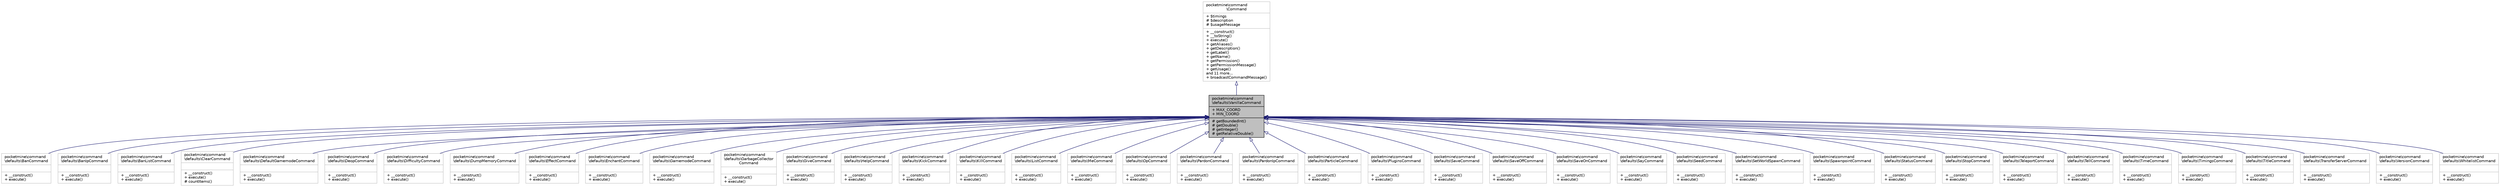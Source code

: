 digraph "pocketmine\command\defaults\VanillaCommand"
{
 // INTERACTIVE_SVG=YES
 // LATEX_PDF_SIZE
  edge [fontname="Helvetica",fontsize="10",labelfontname="Helvetica",labelfontsize="10"];
  node [fontname="Helvetica",fontsize="10",shape=record];
  Node1 [label="{pocketmine\\command\l\\defaults\\VanillaCommand\n|+ MAX_COORD\l+ MIN_COORD\l|# getBoundedInt()\l# getDouble()\l# getInteger()\l# getRelativeDouble()\l}",height=0.2,width=0.4,color="black", fillcolor="grey75", style="filled", fontcolor="black",tooltip=" "];
  Node2 -> Node1 [dir="back",color="midnightblue",fontsize="10",style="solid",arrowtail="onormal",fontname="Helvetica"];
  Node2 [label="{pocketmine\\command\l\\Command\n|+ $timings\l# $description\l# $usageMessage\l|+ __construct()\l+ __toString()\l+ execute()\l+ getAliases()\l+ getDescription()\l+ getLabel()\l+ getName()\l+ getPermission()\l+ getPermissionMessage()\l+ getUsage()\land 11 more...\l+ broadcastCommandMessage()\l}",height=0.2,width=0.4,color="grey75", fillcolor="white", style="filled",URL="$d6/df1/classpocketmine_1_1command_1_1_command.html",tooltip=" "];
  Node1 -> Node3 [dir="back",color="midnightblue",fontsize="10",style="solid",arrowtail="onormal",fontname="Helvetica"];
  Node3 [label="{pocketmine\\command\l\\defaults\\BanCommand\n||+ __construct()\l+ execute()\l}",height=0.2,width=0.4,color="grey75", fillcolor="white", style="filled",URL="$da/d23/classpocketmine_1_1command_1_1defaults_1_1_ban_command.html",tooltip=" "];
  Node1 -> Node4 [dir="back",color="midnightblue",fontsize="10",style="solid",arrowtail="onormal",fontname="Helvetica"];
  Node4 [label="{pocketmine\\command\l\\defaults\\BanIpCommand\n||+ __construct()\l+ execute()\l}",height=0.2,width=0.4,color="grey75", fillcolor="white", style="filled",URL="$d1/d73/classpocketmine_1_1command_1_1defaults_1_1_ban_ip_command.html",tooltip=" "];
  Node1 -> Node5 [dir="back",color="midnightblue",fontsize="10",style="solid",arrowtail="onormal",fontname="Helvetica"];
  Node5 [label="{pocketmine\\command\l\\defaults\\BanListCommand\n||+ __construct()\l+ execute()\l}",height=0.2,width=0.4,color="grey75", fillcolor="white", style="filled",URL="$d7/d21/classpocketmine_1_1command_1_1defaults_1_1_ban_list_command.html",tooltip=" "];
  Node1 -> Node6 [dir="back",color="midnightblue",fontsize="10",style="solid",arrowtail="onormal",fontname="Helvetica"];
  Node6 [label="{pocketmine\\command\l\\defaults\\ClearCommand\n||+ __construct()\l+ execute()\l# countItems()\l}",height=0.2,width=0.4,color="grey75", fillcolor="white", style="filled",URL="$da/d9c/classpocketmine_1_1command_1_1defaults_1_1_clear_command.html",tooltip=" "];
  Node1 -> Node7 [dir="back",color="midnightblue",fontsize="10",style="solid",arrowtail="onormal",fontname="Helvetica"];
  Node7 [label="{pocketmine\\command\l\\defaults\\DefaultGamemodeCommand\n||+ __construct()\l+ execute()\l}",height=0.2,width=0.4,color="grey75", fillcolor="white", style="filled",URL="$d5/d93/classpocketmine_1_1command_1_1defaults_1_1_default_gamemode_command.html",tooltip=" "];
  Node1 -> Node8 [dir="back",color="midnightblue",fontsize="10",style="solid",arrowtail="onormal",fontname="Helvetica"];
  Node8 [label="{pocketmine\\command\l\\defaults\\DeopCommand\n||+ __construct()\l+ execute()\l}",height=0.2,width=0.4,color="grey75", fillcolor="white", style="filled",URL="$dc/dd8/classpocketmine_1_1command_1_1defaults_1_1_deop_command.html",tooltip=" "];
  Node1 -> Node9 [dir="back",color="midnightblue",fontsize="10",style="solid",arrowtail="onormal",fontname="Helvetica"];
  Node9 [label="{pocketmine\\command\l\\defaults\\DifficultyCommand\n||+ __construct()\l+ execute()\l}",height=0.2,width=0.4,color="grey75", fillcolor="white", style="filled",URL="$d0/d74/classpocketmine_1_1command_1_1defaults_1_1_difficulty_command.html",tooltip=" "];
  Node1 -> Node10 [dir="back",color="midnightblue",fontsize="10",style="solid",arrowtail="onormal",fontname="Helvetica"];
  Node10 [label="{pocketmine\\command\l\\defaults\\DumpMemoryCommand\n||+ __construct()\l+ execute()\l}",height=0.2,width=0.4,color="grey75", fillcolor="white", style="filled",URL="$dc/d4c/classpocketmine_1_1command_1_1defaults_1_1_dump_memory_command.html",tooltip=" "];
  Node1 -> Node11 [dir="back",color="midnightblue",fontsize="10",style="solid",arrowtail="onormal",fontname="Helvetica"];
  Node11 [label="{pocketmine\\command\l\\defaults\\EffectCommand\n||+ __construct()\l+ execute()\l}",height=0.2,width=0.4,color="grey75", fillcolor="white", style="filled",URL="$d8/dc9/classpocketmine_1_1command_1_1defaults_1_1_effect_command.html",tooltip=" "];
  Node1 -> Node12 [dir="back",color="midnightblue",fontsize="10",style="solid",arrowtail="onormal",fontname="Helvetica"];
  Node12 [label="{pocketmine\\command\l\\defaults\\EnchantCommand\n||+ __construct()\l+ execute()\l}",height=0.2,width=0.4,color="grey75", fillcolor="white", style="filled",URL="$df/dd0/classpocketmine_1_1command_1_1defaults_1_1_enchant_command.html",tooltip=" "];
  Node1 -> Node13 [dir="back",color="midnightblue",fontsize="10",style="solid",arrowtail="onormal",fontname="Helvetica"];
  Node13 [label="{pocketmine\\command\l\\defaults\\GamemodeCommand\n||+ __construct()\l+ execute()\l}",height=0.2,width=0.4,color="grey75", fillcolor="white", style="filled",URL="$d7/de4/classpocketmine_1_1command_1_1defaults_1_1_gamemode_command.html",tooltip=" "];
  Node1 -> Node14 [dir="back",color="midnightblue",fontsize="10",style="solid",arrowtail="onormal",fontname="Helvetica"];
  Node14 [label="{pocketmine\\command\l\\defaults\\GarbageCollector\lCommand\n||+ __construct()\l+ execute()\l}",height=0.2,width=0.4,color="grey75", fillcolor="white", style="filled",URL="$dd/d1e/classpocketmine_1_1command_1_1defaults_1_1_garbage_collector_command.html",tooltip=" "];
  Node1 -> Node15 [dir="back",color="midnightblue",fontsize="10",style="solid",arrowtail="onormal",fontname="Helvetica"];
  Node15 [label="{pocketmine\\command\l\\defaults\\GiveCommand\n||+ __construct()\l+ execute()\l}",height=0.2,width=0.4,color="grey75", fillcolor="white", style="filled",URL="$d8/d3e/classpocketmine_1_1command_1_1defaults_1_1_give_command.html",tooltip=" "];
  Node1 -> Node16 [dir="back",color="midnightblue",fontsize="10",style="solid",arrowtail="onormal",fontname="Helvetica"];
  Node16 [label="{pocketmine\\command\l\\defaults\\HelpCommand\n||+ __construct()\l+ execute()\l}",height=0.2,width=0.4,color="grey75", fillcolor="white", style="filled",URL="$da/d3a/classpocketmine_1_1command_1_1defaults_1_1_help_command.html",tooltip=" "];
  Node1 -> Node17 [dir="back",color="midnightblue",fontsize="10",style="solid",arrowtail="onormal",fontname="Helvetica"];
  Node17 [label="{pocketmine\\command\l\\defaults\\KickCommand\n||+ __construct()\l+ execute()\l}",height=0.2,width=0.4,color="grey75", fillcolor="white", style="filled",URL="$d7/dce/classpocketmine_1_1command_1_1defaults_1_1_kick_command.html",tooltip=" "];
  Node1 -> Node18 [dir="back",color="midnightblue",fontsize="10",style="solid",arrowtail="onormal",fontname="Helvetica"];
  Node18 [label="{pocketmine\\command\l\\defaults\\KillCommand\n||+ __construct()\l+ execute()\l}",height=0.2,width=0.4,color="grey75", fillcolor="white", style="filled",URL="$dc/d6e/classpocketmine_1_1command_1_1defaults_1_1_kill_command.html",tooltip=" "];
  Node1 -> Node19 [dir="back",color="midnightblue",fontsize="10",style="solid",arrowtail="onormal",fontname="Helvetica"];
  Node19 [label="{pocketmine\\command\l\\defaults\\ListCommand\n||+ __construct()\l+ execute()\l}",height=0.2,width=0.4,color="grey75", fillcolor="white", style="filled",URL="$d3/d0a/classpocketmine_1_1command_1_1defaults_1_1_list_command.html",tooltip=" "];
  Node1 -> Node20 [dir="back",color="midnightblue",fontsize="10",style="solid",arrowtail="onormal",fontname="Helvetica"];
  Node20 [label="{pocketmine\\command\l\\defaults\\MeCommand\n||+ __construct()\l+ execute()\l}",height=0.2,width=0.4,color="grey75", fillcolor="white", style="filled",URL="$d7/d87/classpocketmine_1_1command_1_1defaults_1_1_me_command.html",tooltip=" "];
  Node1 -> Node21 [dir="back",color="midnightblue",fontsize="10",style="solid",arrowtail="onormal",fontname="Helvetica"];
  Node21 [label="{pocketmine\\command\l\\defaults\\OpCommand\n||+ __construct()\l+ execute()\l}",height=0.2,width=0.4,color="grey75", fillcolor="white", style="filled",URL="$df/d64/classpocketmine_1_1command_1_1defaults_1_1_op_command.html",tooltip=" "];
  Node1 -> Node22 [dir="back",color="midnightblue",fontsize="10",style="solid",arrowtail="onormal",fontname="Helvetica"];
  Node22 [label="{pocketmine\\command\l\\defaults\\PardonCommand\n||+ __construct()\l+ execute()\l}",height=0.2,width=0.4,color="grey75", fillcolor="white", style="filled",URL="$d2/dea/classpocketmine_1_1command_1_1defaults_1_1_pardon_command.html",tooltip=" "];
  Node1 -> Node23 [dir="back",color="midnightblue",fontsize="10",style="solid",arrowtail="onormal",fontname="Helvetica"];
  Node23 [label="{pocketmine\\command\l\\defaults\\PardonIpCommand\n||+ __construct()\l+ execute()\l}",height=0.2,width=0.4,color="grey75", fillcolor="white", style="filled",URL="$dc/da7/classpocketmine_1_1command_1_1defaults_1_1_pardon_ip_command.html",tooltip=" "];
  Node1 -> Node24 [dir="back",color="midnightblue",fontsize="10",style="solid",arrowtail="onormal",fontname="Helvetica"];
  Node24 [label="{pocketmine\\command\l\\defaults\\ParticleCommand\n||+ __construct()\l+ execute()\l}",height=0.2,width=0.4,color="grey75", fillcolor="white", style="filled",URL="$dd/d9b/classpocketmine_1_1command_1_1defaults_1_1_particle_command.html",tooltip=" "];
  Node1 -> Node25 [dir="back",color="midnightblue",fontsize="10",style="solid",arrowtail="onormal",fontname="Helvetica"];
  Node25 [label="{pocketmine\\command\l\\defaults\\PluginsCommand\n||+ __construct()\l+ execute()\l}",height=0.2,width=0.4,color="grey75", fillcolor="white", style="filled",URL="$d8/d56/classpocketmine_1_1command_1_1defaults_1_1_plugins_command.html",tooltip=" "];
  Node1 -> Node26 [dir="back",color="midnightblue",fontsize="10",style="solid",arrowtail="onormal",fontname="Helvetica"];
  Node26 [label="{pocketmine\\command\l\\defaults\\SaveCommand\n||+ __construct()\l+ execute()\l}",height=0.2,width=0.4,color="grey75", fillcolor="white", style="filled",URL="$d6/ddd/classpocketmine_1_1command_1_1defaults_1_1_save_command.html",tooltip=" "];
  Node1 -> Node27 [dir="back",color="midnightblue",fontsize="10",style="solid",arrowtail="onormal",fontname="Helvetica"];
  Node27 [label="{pocketmine\\command\l\\defaults\\SaveOffCommand\n||+ __construct()\l+ execute()\l}",height=0.2,width=0.4,color="grey75", fillcolor="white", style="filled",URL="$d7/daf/classpocketmine_1_1command_1_1defaults_1_1_save_off_command.html",tooltip=" "];
  Node1 -> Node28 [dir="back",color="midnightblue",fontsize="10",style="solid",arrowtail="onormal",fontname="Helvetica"];
  Node28 [label="{pocketmine\\command\l\\defaults\\SaveOnCommand\n||+ __construct()\l+ execute()\l}",height=0.2,width=0.4,color="grey75", fillcolor="white", style="filled",URL="$d7/d8d/classpocketmine_1_1command_1_1defaults_1_1_save_on_command.html",tooltip=" "];
  Node1 -> Node29 [dir="back",color="midnightblue",fontsize="10",style="solid",arrowtail="onormal",fontname="Helvetica"];
  Node29 [label="{pocketmine\\command\l\\defaults\\SayCommand\n||+ __construct()\l+ execute()\l}",height=0.2,width=0.4,color="grey75", fillcolor="white", style="filled",URL="$d5/d3c/classpocketmine_1_1command_1_1defaults_1_1_say_command.html",tooltip=" "];
  Node1 -> Node30 [dir="back",color="midnightblue",fontsize="10",style="solid",arrowtail="onormal",fontname="Helvetica"];
  Node30 [label="{pocketmine\\command\l\\defaults\\SeedCommand\n||+ __construct()\l+ execute()\l}",height=0.2,width=0.4,color="grey75", fillcolor="white", style="filled",URL="$d3/da8/classpocketmine_1_1command_1_1defaults_1_1_seed_command.html",tooltip=" "];
  Node1 -> Node31 [dir="back",color="midnightblue",fontsize="10",style="solid",arrowtail="onormal",fontname="Helvetica"];
  Node31 [label="{pocketmine\\command\l\\defaults\\SetWorldSpawnCommand\n||+ __construct()\l+ execute()\l}",height=0.2,width=0.4,color="grey75", fillcolor="white", style="filled",URL="$df/d66/classpocketmine_1_1command_1_1defaults_1_1_set_world_spawn_command.html",tooltip=" "];
  Node1 -> Node32 [dir="back",color="midnightblue",fontsize="10",style="solid",arrowtail="onormal",fontname="Helvetica"];
  Node32 [label="{pocketmine\\command\l\\defaults\\SpawnpointCommand\n||+ __construct()\l+ execute()\l}",height=0.2,width=0.4,color="grey75", fillcolor="white", style="filled",URL="$d0/d2f/classpocketmine_1_1command_1_1defaults_1_1_spawnpoint_command.html",tooltip=" "];
  Node1 -> Node33 [dir="back",color="midnightblue",fontsize="10",style="solid",arrowtail="onormal",fontname="Helvetica"];
  Node33 [label="{pocketmine\\command\l\\defaults\\StatusCommand\n||+ __construct()\l+ execute()\l}",height=0.2,width=0.4,color="grey75", fillcolor="white", style="filled",URL="$db/dce/classpocketmine_1_1command_1_1defaults_1_1_status_command.html",tooltip=" "];
  Node1 -> Node34 [dir="back",color="midnightblue",fontsize="10",style="solid",arrowtail="onormal",fontname="Helvetica"];
  Node34 [label="{pocketmine\\command\l\\defaults\\StopCommand\n||+ __construct()\l+ execute()\l}",height=0.2,width=0.4,color="grey75", fillcolor="white", style="filled",URL="$d2/d16/classpocketmine_1_1command_1_1defaults_1_1_stop_command.html",tooltip=" "];
  Node1 -> Node35 [dir="back",color="midnightblue",fontsize="10",style="solid",arrowtail="onormal",fontname="Helvetica"];
  Node35 [label="{pocketmine\\command\l\\defaults\\TeleportCommand\n||+ __construct()\l+ execute()\l}",height=0.2,width=0.4,color="grey75", fillcolor="white", style="filled",URL="$d3/d02/classpocketmine_1_1command_1_1defaults_1_1_teleport_command.html",tooltip=" "];
  Node1 -> Node36 [dir="back",color="midnightblue",fontsize="10",style="solid",arrowtail="onormal",fontname="Helvetica"];
  Node36 [label="{pocketmine\\command\l\\defaults\\TellCommand\n||+ __construct()\l+ execute()\l}",height=0.2,width=0.4,color="grey75", fillcolor="white", style="filled",URL="$d7/d4c/classpocketmine_1_1command_1_1defaults_1_1_tell_command.html",tooltip=" "];
  Node1 -> Node37 [dir="back",color="midnightblue",fontsize="10",style="solid",arrowtail="onormal",fontname="Helvetica"];
  Node37 [label="{pocketmine\\command\l\\defaults\\TimeCommand\n||+ __construct()\l+ execute()\l}",height=0.2,width=0.4,color="grey75", fillcolor="white", style="filled",URL="$dc/d55/classpocketmine_1_1command_1_1defaults_1_1_time_command.html",tooltip=" "];
  Node1 -> Node38 [dir="back",color="midnightblue",fontsize="10",style="solid",arrowtail="onormal",fontname="Helvetica"];
  Node38 [label="{pocketmine\\command\l\\defaults\\TimingsCommand\n||+ __construct()\l+ execute()\l}",height=0.2,width=0.4,color="grey75", fillcolor="white", style="filled",URL="$d6/d17/classpocketmine_1_1command_1_1defaults_1_1_timings_command.html",tooltip=" "];
  Node1 -> Node39 [dir="back",color="midnightblue",fontsize="10",style="solid",arrowtail="onormal",fontname="Helvetica"];
  Node39 [label="{pocketmine\\command\l\\defaults\\TitleCommand\n||+ __construct()\l+ execute()\l}",height=0.2,width=0.4,color="grey75", fillcolor="white", style="filled",URL="$dd/d3c/classpocketmine_1_1command_1_1defaults_1_1_title_command.html",tooltip=" "];
  Node1 -> Node40 [dir="back",color="midnightblue",fontsize="10",style="solid",arrowtail="onormal",fontname="Helvetica"];
  Node40 [label="{pocketmine\\command\l\\defaults\\TransferServerCommand\n||+ __construct()\l+ execute()\l}",height=0.2,width=0.4,color="grey75", fillcolor="white", style="filled",URL="$d0/d5d/classpocketmine_1_1command_1_1defaults_1_1_transfer_server_command.html",tooltip=" "];
  Node1 -> Node41 [dir="back",color="midnightblue",fontsize="10",style="solid",arrowtail="onormal",fontname="Helvetica"];
  Node41 [label="{pocketmine\\command\l\\defaults\\VersionCommand\n||+ __construct()\l+ execute()\l}",height=0.2,width=0.4,color="grey75", fillcolor="white", style="filled",URL="$d1/d1c/classpocketmine_1_1command_1_1defaults_1_1_version_command.html",tooltip=" "];
  Node1 -> Node42 [dir="back",color="midnightblue",fontsize="10",style="solid",arrowtail="onormal",fontname="Helvetica"];
  Node42 [label="{pocketmine\\command\l\\defaults\\WhitelistCommand\n||+ __construct()\l+ execute()\l}",height=0.2,width=0.4,color="grey75", fillcolor="white", style="filled",URL="$d5/d43/classpocketmine_1_1command_1_1defaults_1_1_whitelist_command.html",tooltip=" "];
}
